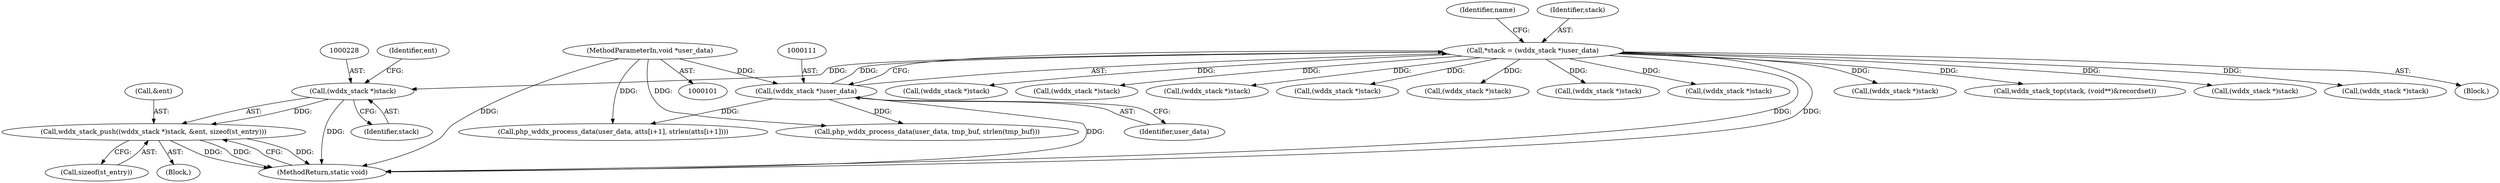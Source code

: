 digraph "0_php-src_66fd44209d5ffcb9b3d1bc1b9fd8e35b485040c0@pointer" {
"1000227" [label="(Call,(wddx_stack *)stack)"];
"1000108" [label="(Call,*stack = (wddx_stack *)user_data)"];
"1000110" [label="(Call,(wddx_stack *)user_data)"];
"1000102" [label="(MethodParameterIn,void *user_data)"];
"1000226" [label="(Call,wddx_stack_push((wddx_stack *)stack, &ent, sizeof(st_entry)))"];
"1000914" [label="(MethodReturn,static void)"];
"1000110" [label="(Call,(wddx_stack *)user_data)"];
"1000116" [label="(Identifier,name)"];
"1000109" [label="(Identifier,stack)"];
"1000102" [label="(MethodParameterIn,void *user_data)"];
"1000231" [label="(Identifier,ent)"];
"1000536" [label="(Call,(wddx_stack *)stack)"];
"1000112" [label="(Identifier,user_data)"];
"1000437" [label="(Call,(wddx_stack *)stack)"];
"1000193" [label="(Block,)"];
"1000230" [label="(Call,&ent)"];
"1000470" [label="(Call,(wddx_stack *)stack)"];
"1000409" [label="(Call,php_wddx_process_data(user_data, atts[i+1], strlen(atts[i+1])))"];
"1000402" [label="(Call,(wddx_stack *)stack)"];
"1000872" [label="(Call,(wddx_stack *)stack)"];
"1000754" [label="(Call,(wddx_stack *)stack)"];
"1000907" [label="(Call,(wddx_stack *)stack)"];
"1000292" [label="(Call,php_wddx_process_data(user_data, tmp_buf, strlen(tmp_buf)))"];
"1000229" [label="(Identifier,stack)"];
"1000824" [label="(Call,wddx_stack_top(stack, (void**)&recordset))"];
"1000108" [label="(Call,*stack = (wddx_stack *)user_data)"];
"1000503" [label="(Call,(wddx_stack *)stack)"];
"1000226" [label="(Call,wddx_stack_push((wddx_stack *)stack, &ent, sizeof(st_entry)))"];
"1000227" [label="(Call,(wddx_stack *)stack)"];
"1000180" [label="(Call,(wddx_stack *)stack)"];
"1000232" [label="(Call,sizeof(st_entry))"];
"1000105" [label="(Block,)"];
"1000332" [label="(Call,(wddx_stack *)stack)"];
"1000227" -> "1000226"  [label="AST: "];
"1000227" -> "1000229"  [label="CFG: "];
"1000228" -> "1000227"  [label="AST: "];
"1000229" -> "1000227"  [label="AST: "];
"1000231" -> "1000227"  [label="CFG: "];
"1000227" -> "1000914"  [label="DDG: "];
"1000227" -> "1000226"  [label="DDG: "];
"1000108" -> "1000227"  [label="DDG: "];
"1000108" -> "1000105"  [label="AST: "];
"1000108" -> "1000110"  [label="CFG: "];
"1000109" -> "1000108"  [label="AST: "];
"1000110" -> "1000108"  [label="AST: "];
"1000116" -> "1000108"  [label="CFG: "];
"1000108" -> "1000914"  [label="DDG: "];
"1000108" -> "1000914"  [label="DDG: "];
"1000110" -> "1000108"  [label="DDG: "];
"1000108" -> "1000180"  [label="DDG: "];
"1000108" -> "1000332"  [label="DDG: "];
"1000108" -> "1000402"  [label="DDG: "];
"1000108" -> "1000437"  [label="DDG: "];
"1000108" -> "1000470"  [label="DDG: "];
"1000108" -> "1000503"  [label="DDG: "];
"1000108" -> "1000536"  [label="DDG: "];
"1000108" -> "1000754"  [label="DDG: "];
"1000108" -> "1000824"  [label="DDG: "];
"1000108" -> "1000872"  [label="DDG: "];
"1000108" -> "1000907"  [label="DDG: "];
"1000110" -> "1000112"  [label="CFG: "];
"1000111" -> "1000110"  [label="AST: "];
"1000112" -> "1000110"  [label="AST: "];
"1000110" -> "1000914"  [label="DDG: "];
"1000102" -> "1000110"  [label="DDG: "];
"1000110" -> "1000292"  [label="DDG: "];
"1000110" -> "1000409"  [label="DDG: "];
"1000102" -> "1000101"  [label="AST: "];
"1000102" -> "1000914"  [label="DDG: "];
"1000102" -> "1000292"  [label="DDG: "];
"1000102" -> "1000409"  [label="DDG: "];
"1000226" -> "1000193"  [label="AST: "];
"1000226" -> "1000232"  [label="CFG: "];
"1000230" -> "1000226"  [label="AST: "];
"1000232" -> "1000226"  [label="AST: "];
"1000914" -> "1000226"  [label="CFG: "];
"1000226" -> "1000914"  [label="DDG: "];
"1000226" -> "1000914"  [label="DDG: "];
"1000226" -> "1000914"  [label="DDG: "];
}
